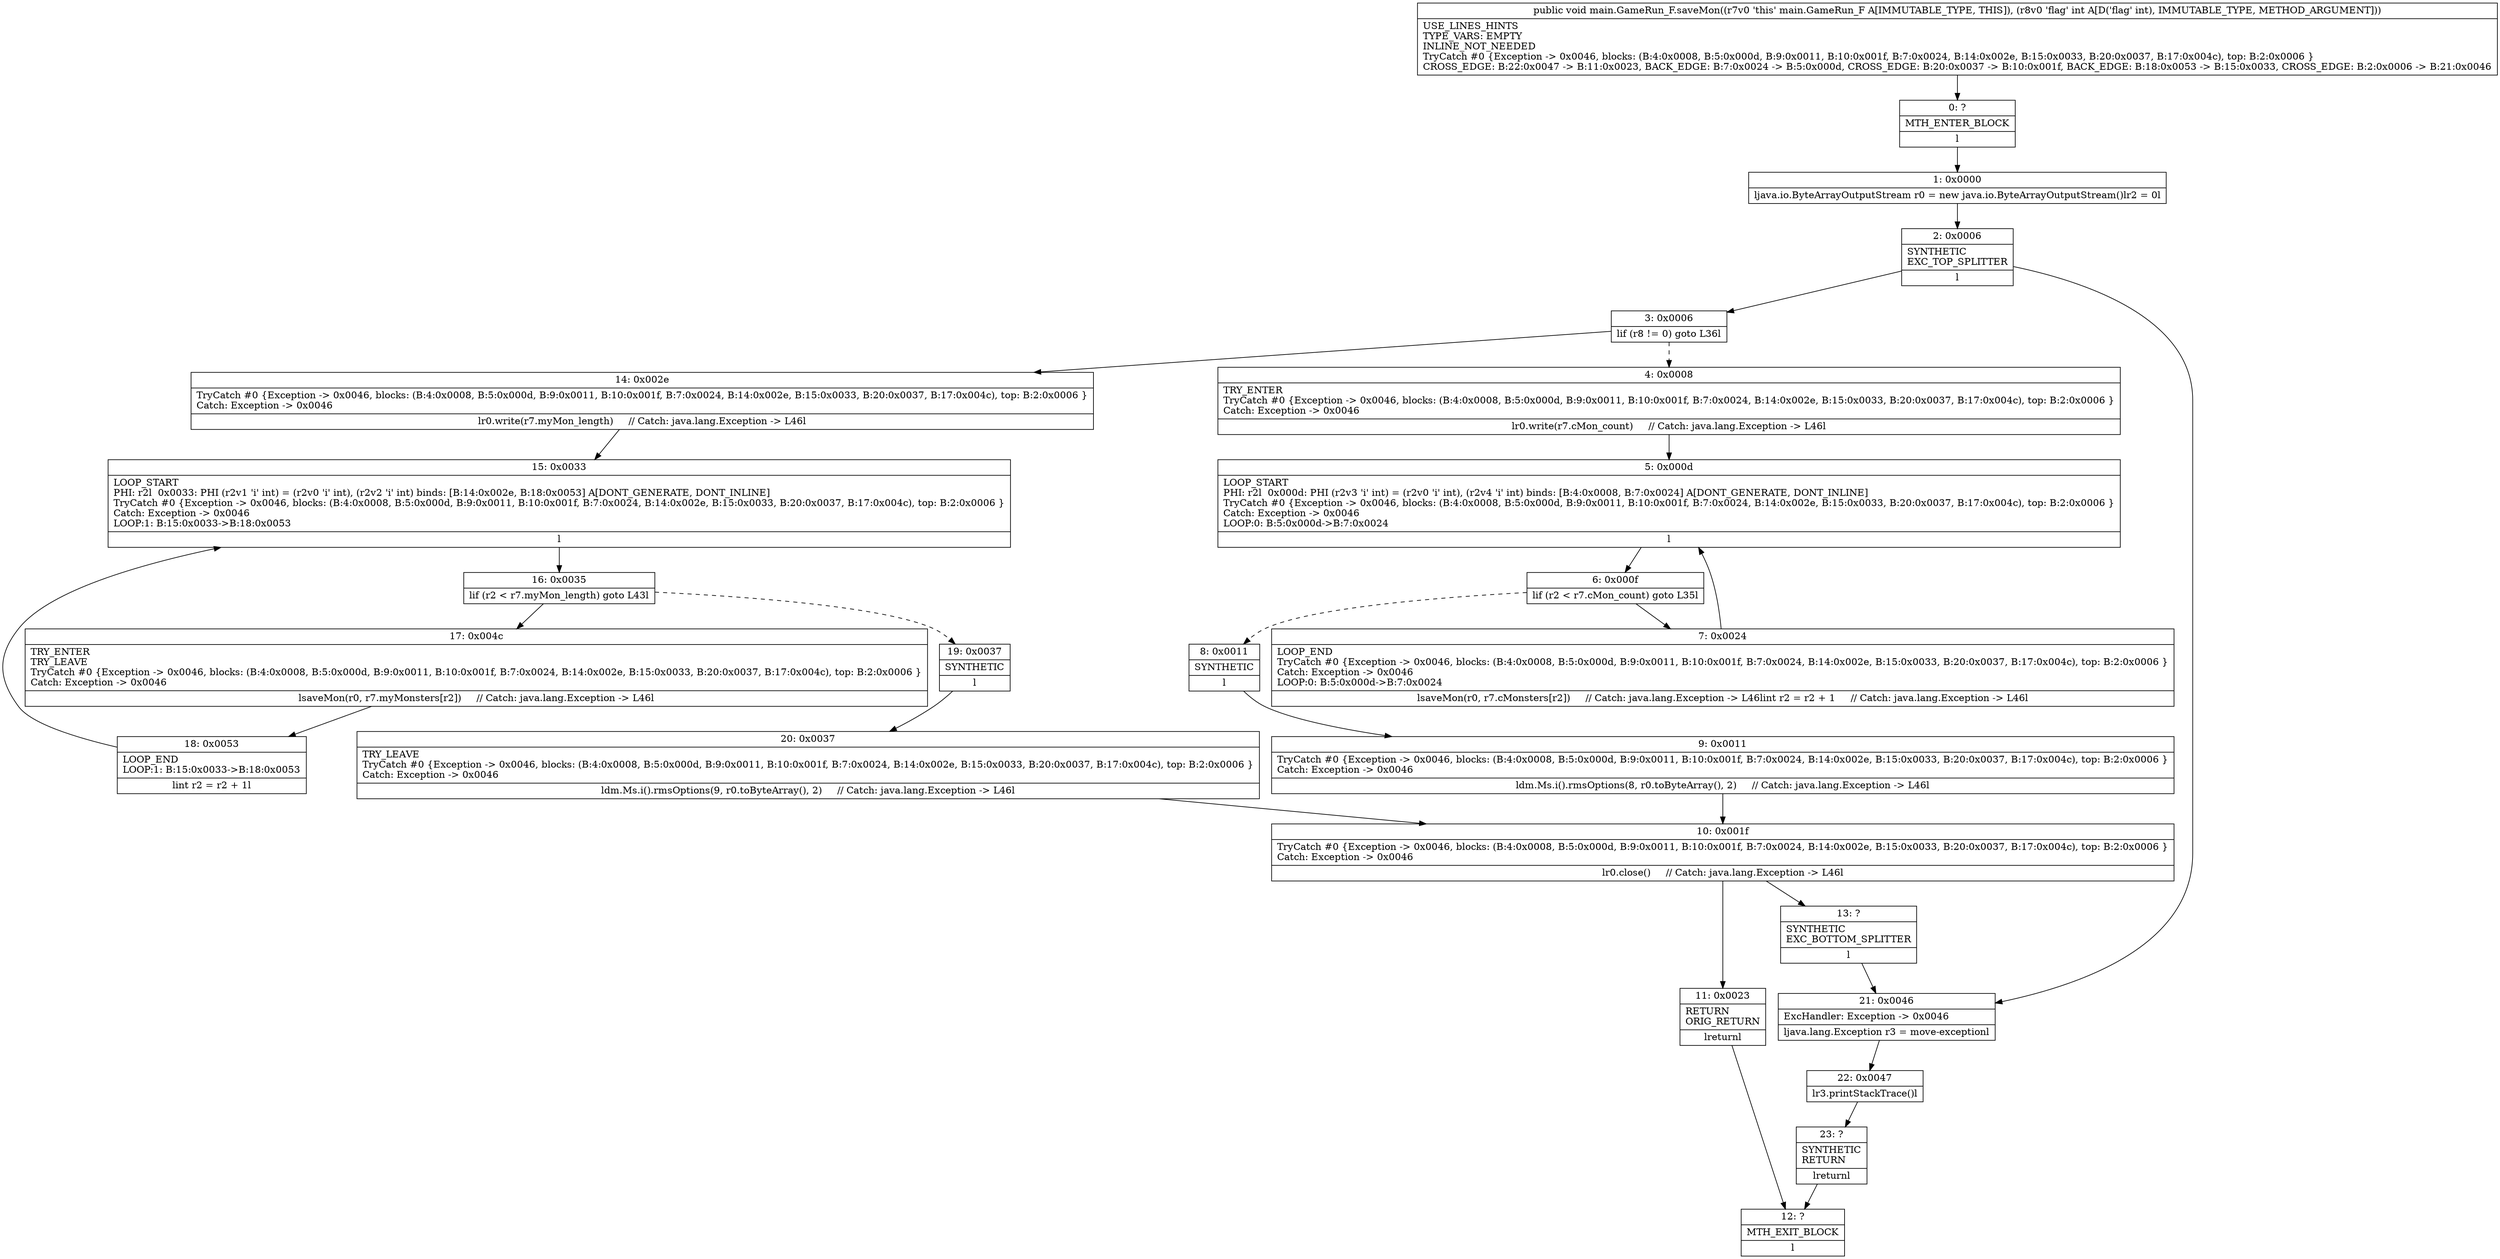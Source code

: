 digraph "CFG formain.GameRun_F.saveMon(I)V" {
Node_0 [shape=record,label="{0\:\ ?|MTH_ENTER_BLOCK\l|l}"];
Node_1 [shape=record,label="{1\:\ 0x0000|ljava.io.ByteArrayOutputStream r0 = new java.io.ByteArrayOutputStream()lr2 = 0l}"];
Node_2 [shape=record,label="{2\:\ 0x0006|SYNTHETIC\lEXC_TOP_SPLITTER\l|l}"];
Node_3 [shape=record,label="{3\:\ 0x0006|lif (r8 != 0) goto L36l}"];
Node_4 [shape=record,label="{4\:\ 0x0008|TRY_ENTER\lTryCatch #0 \{Exception \-\> 0x0046, blocks: (B:4:0x0008, B:5:0x000d, B:9:0x0011, B:10:0x001f, B:7:0x0024, B:14:0x002e, B:15:0x0033, B:20:0x0037, B:17:0x004c), top: B:2:0x0006 \}\lCatch: Exception \-\> 0x0046\l|lr0.write(r7.cMon_count)     \/\/ Catch: java.lang.Exception \-\> L46l}"];
Node_5 [shape=record,label="{5\:\ 0x000d|LOOP_START\lPHI: r2l  0x000d: PHI (r2v3 'i' int) = (r2v0 'i' int), (r2v4 'i' int) binds: [B:4:0x0008, B:7:0x0024] A[DONT_GENERATE, DONT_INLINE]\lTryCatch #0 \{Exception \-\> 0x0046, blocks: (B:4:0x0008, B:5:0x000d, B:9:0x0011, B:10:0x001f, B:7:0x0024, B:14:0x002e, B:15:0x0033, B:20:0x0037, B:17:0x004c), top: B:2:0x0006 \}\lCatch: Exception \-\> 0x0046\lLOOP:0: B:5:0x000d\-\>B:7:0x0024\l|l}"];
Node_6 [shape=record,label="{6\:\ 0x000f|lif (r2 \< r7.cMon_count) goto L35l}"];
Node_7 [shape=record,label="{7\:\ 0x0024|LOOP_END\lTryCatch #0 \{Exception \-\> 0x0046, blocks: (B:4:0x0008, B:5:0x000d, B:9:0x0011, B:10:0x001f, B:7:0x0024, B:14:0x002e, B:15:0x0033, B:20:0x0037, B:17:0x004c), top: B:2:0x0006 \}\lCatch: Exception \-\> 0x0046\lLOOP:0: B:5:0x000d\-\>B:7:0x0024\l|lsaveMon(r0, r7.cMonsters[r2])     \/\/ Catch: java.lang.Exception \-\> L46lint r2 = r2 + 1     \/\/ Catch: java.lang.Exception \-\> L46l}"];
Node_8 [shape=record,label="{8\:\ 0x0011|SYNTHETIC\l|l}"];
Node_9 [shape=record,label="{9\:\ 0x0011|TryCatch #0 \{Exception \-\> 0x0046, blocks: (B:4:0x0008, B:5:0x000d, B:9:0x0011, B:10:0x001f, B:7:0x0024, B:14:0x002e, B:15:0x0033, B:20:0x0037, B:17:0x004c), top: B:2:0x0006 \}\lCatch: Exception \-\> 0x0046\l|ldm.Ms.i().rmsOptions(8, r0.toByteArray(), 2)     \/\/ Catch: java.lang.Exception \-\> L46l}"];
Node_10 [shape=record,label="{10\:\ 0x001f|TryCatch #0 \{Exception \-\> 0x0046, blocks: (B:4:0x0008, B:5:0x000d, B:9:0x0011, B:10:0x001f, B:7:0x0024, B:14:0x002e, B:15:0x0033, B:20:0x0037, B:17:0x004c), top: B:2:0x0006 \}\lCatch: Exception \-\> 0x0046\l|lr0.close()     \/\/ Catch: java.lang.Exception \-\> L46l}"];
Node_11 [shape=record,label="{11\:\ 0x0023|RETURN\lORIG_RETURN\l|lreturnl}"];
Node_12 [shape=record,label="{12\:\ ?|MTH_EXIT_BLOCK\l|l}"];
Node_13 [shape=record,label="{13\:\ ?|SYNTHETIC\lEXC_BOTTOM_SPLITTER\l|l}"];
Node_14 [shape=record,label="{14\:\ 0x002e|TryCatch #0 \{Exception \-\> 0x0046, blocks: (B:4:0x0008, B:5:0x000d, B:9:0x0011, B:10:0x001f, B:7:0x0024, B:14:0x002e, B:15:0x0033, B:20:0x0037, B:17:0x004c), top: B:2:0x0006 \}\lCatch: Exception \-\> 0x0046\l|lr0.write(r7.myMon_length)     \/\/ Catch: java.lang.Exception \-\> L46l}"];
Node_15 [shape=record,label="{15\:\ 0x0033|LOOP_START\lPHI: r2l  0x0033: PHI (r2v1 'i' int) = (r2v0 'i' int), (r2v2 'i' int) binds: [B:14:0x002e, B:18:0x0053] A[DONT_GENERATE, DONT_INLINE]\lTryCatch #0 \{Exception \-\> 0x0046, blocks: (B:4:0x0008, B:5:0x000d, B:9:0x0011, B:10:0x001f, B:7:0x0024, B:14:0x002e, B:15:0x0033, B:20:0x0037, B:17:0x004c), top: B:2:0x0006 \}\lCatch: Exception \-\> 0x0046\lLOOP:1: B:15:0x0033\-\>B:18:0x0053\l|l}"];
Node_16 [shape=record,label="{16\:\ 0x0035|lif (r2 \< r7.myMon_length) goto L43l}"];
Node_17 [shape=record,label="{17\:\ 0x004c|TRY_ENTER\lTRY_LEAVE\lTryCatch #0 \{Exception \-\> 0x0046, blocks: (B:4:0x0008, B:5:0x000d, B:9:0x0011, B:10:0x001f, B:7:0x0024, B:14:0x002e, B:15:0x0033, B:20:0x0037, B:17:0x004c), top: B:2:0x0006 \}\lCatch: Exception \-\> 0x0046\l|lsaveMon(r0, r7.myMonsters[r2])     \/\/ Catch: java.lang.Exception \-\> L46l}"];
Node_18 [shape=record,label="{18\:\ 0x0053|LOOP_END\lLOOP:1: B:15:0x0033\-\>B:18:0x0053\l|lint r2 = r2 + 1l}"];
Node_19 [shape=record,label="{19\:\ 0x0037|SYNTHETIC\l|l}"];
Node_20 [shape=record,label="{20\:\ 0x0037|TRY_LEAVE\lTryCatch #0 \{Exception \-\> 0x0046, blocks: (B:4:0x0008, B:5:0x000d, B:9:0x0011, B:10:0x001f, B:7:0x0024, B:14:0x002e, B:15:0x0033, B:20:0x0037, B:17:0x004c), top: B:2:0x0006 \}\lCatch: Exception \-\> 0x0046\l|ldm.Ms.i().rmsOptions(9, r0.toByteArray(), 2)     \/\/ Catch: java.lang.Exception \-\> L46l}"];
Node_21 [shape=record,label="{21\:\ 0x0046|ExcHandler: Exception \-\> 0x0046\l|ljava.lang.Exception r3 = move\-exceptionl}"];
Node_22 [shape=record,label="{22\:\ 0x0047|lr3.printStackTrace()l}"];
Node_23 [shape=record,label="{23\:\ ?|SYNTHETIC\lRETURN\l|lreturnl}"];
MethodNode[shape=record,label="{public void main.GameRun_F.saveMon((r7v0 'this' main.GameRun_F A[IMMUTABLE_TYPE, THIS]), (r8v0 'flag' int A[D('flag' int), IMMUTABLE_TYPE, METHOD_ARGUMENT]))  | USE_LINES_HINTS\lTYPE_VARS: EMPTY\lINLINE_NOT_NEEDED\lTryCatch #0 \{Exception \-\> 0x0046, blocks: (B:4:0x0008, B:5:0x000d, B:9:0x0011, B:10:0x001f, B:7:0x0024, B:14:0x002e, B:15:0x0033, B:20:0x0037, B:17:0x004c), top: B:2:0x0006 \}\lCROSS_EDGE: B:22:0x0047 \-\> B:11:0x0023, BACK_EDGE: B:7:0x0024 \-\> B:5:0x000d, CROSS_EDGE: B:20:0x0037 \-\> B:10:0x001f, BACK_EDGE: B:18:0x0053 \-\> B:15:0x0033, CROSS_EDGE: B:2:0x0006 \-\> B:21:0x0046\l}"];
MethodNode -> Node_0;
Node_0 -> Node_1;
Node_1 -> Node_2;
Node_2 -> Node_3;
Node_2 -> Node_21;
Node_3 -> Node_4[style=dashed];
Node_3 -> Node_14;
Node_4 -> Node_5;
Node_5 -> Node_6;
Node_6 -> Node_7;
Node_6 -> Node_8[style=dashed];
Node_7 -> Node_5;
Node_8 -> Node_9;
Node_9 -> Node_10;
Node_10 -> Node_11;
Node_10 -> Node_13;
Node_11 -> Node_12;
Node_13 -> Node_21;
Node_14 -> Node_15;
Node_15 -> Node_16;
Node_16 -> Node_17;
Node_16 -> Node_19[style=dashed];
Node_17 -> Node_18;
Node_18 -> Node_15;
Node_19 -> Node_20;
Node_20 -> Node_10;
Node_21 -> Node_22;
Node_22 -> Node_23;
Node_23 -> Node_12;
}

